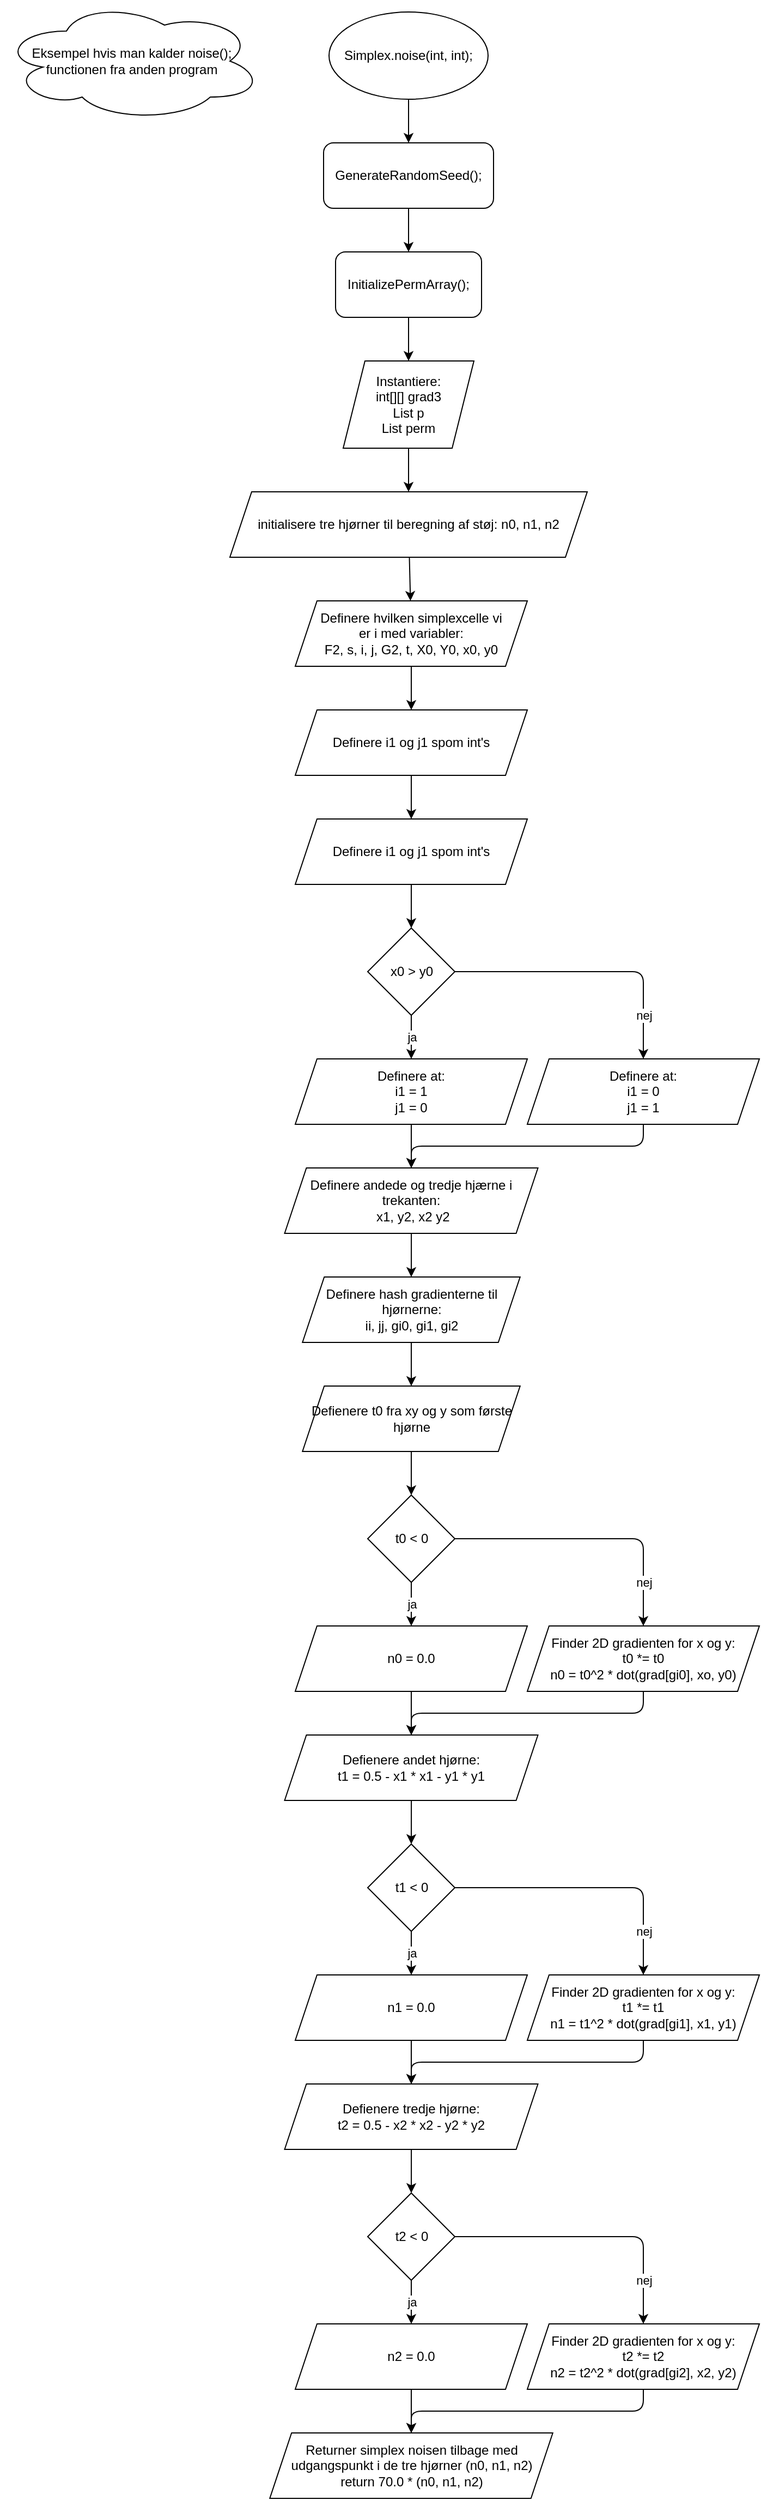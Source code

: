 <mxfile>
    <diagram id="SU7TlElflYCthP7yXgV0" name="Simplex.cs">
        <mxGraphModel dx="1339" dy="794" grid="1" gridSize="10" guides="1" tooltips="1" connect="1" arrows="1" fold="1" page="1" pageScale="1" pageWidth="827" pageHeight="1169" math="0" shadow="0">
            <root>
                <mxCell id="0"/>
                <mxCell id="1" parent="0"/>
                <mxCell id="7" value="" style="edgeStyle=none;html=1;" parent="1" source="3" target="6" edge="1">
                    <mxGeometry relative="1" as="geometry"/>
                </mxCell>
                <mxCell id="3" value="Simplex.noise(int, int);" style="ellipse;whiteSpace=wrap;html=1;" parent="1" vertex="1">
                    <mxGeometry x="341" y="30" width="146" height="80" as="geometry"/>
                </mxCell>
                <mxCell id="4" value="Eksempel hvis man kalder noise(); functionen fra anden program" style="ellipse;shape=cloud;whiteSpace=wrap;html=1;" parent="1" vertex="1">
                    <mxGeometry x="40" y="20" width="240" height="110" as="geometry"/>
                </mxCell>
                <mxCell id="10" value="" style="edgeStyle=none;html=1;" parent="1" source="6" target="9" edge="1">
                    <mxGeometry relative="1" as="geometry"/>
                </mxCell>
                <mxCell id="6" value="GenerateRandomSeed();" style="rounded=1;whiteSpace=wrap;html=1;fontFamily=Helvetica;fontSize=12;fontColor=default;align=center;strokeColor=default;fillColor=default;" parent="1" vertex="1">
                    <mxGeometry x="336" y="150" width="156" height="60" as="geometry"/>
                </mxCell>
                <mxCell id="12" value="" style="edgeStyle=none;html=1;" parent="1" source="9" target="11" edge="1">
                    <mxGeometry relative="1" as="geometry"/>
                </mxCell>
                <mxCell id="9" value="InitializePermArray();" style="rounded=1;whiteSpace=wrap;html=1;" parent="1" vertex="1">
                    <mxGeometry x="347" y="250" width="134" height="60" as="geometry"/>
                </mxCell>
                <mxCell id="14" value="" style="edgeStyle=none;html=1;" parent="1" source="11" target="13" edge="1">
                    <mxGeometry relative="1" as="geometry"/>
                </mxCell>
                <mxCell id="11" value="Instantiere:&lt;br&gt;int[][] grad3&lt;br&gt;List p&lt;br&gt;List perm" style="shape=parallelogram;perimeter=parallelogramPerimeter;whiteSpace=wrap;html=1;fixedSize=1;fontFamily=Helvetica;fontSize=12;fontColor=default;align=center;strokeColor=default;fillColor=default;" parent="1" vertex="1">
                    <mxGeometry x="354" y="350" width="120" height="80" as="geometry"/>
                </mxCell>
                <mxCell id="16" value="" style="edgeStyle=none;html=1;" parent="1" source="13" target="15" edge="1">
                    <mxGeometry relative="1" as="geometry"/>
                </mxCell>
                <mxCell id="13" value="initialisere tre hjørner til beregning af støj: n0, n1, n2" style="shape=parallelogram;perimeter=parallelogramPerimeter;whiteSpace=wrap;html=1;fixedSize=1;fontFamily=Helvetica;fontSize=12;fontColor=default;align=center;strokeColor=default;fillColor=default;" parent="1" vertex="1">
                    <mxGeometry x="250" y="470" width="328" height="60" as="geometry"/>
                </mxCell>
                <mxCell id="19" value="" style="edgeStyle=none;html=1;" parent="1" source="15" target="18" edge="1">
                    <mxGeometry relative="1" as="geometry"/>
                </mxCell>
                <mxCell id="15" value="Definere hvilken simplexcelle vi &lt;br&gt;er i med variabler:&lt;br&gt;F2, s, i, j, G2, t, X0, Y0, x0, y0" style="shape=parallelogram;perimeter=parallelogramPerimeter;whiteSpace=wrap;html=1;fixedSize=1;fontFamily=Helvetica;fontSize=12;fontColor=default;align=center;strokeColor=default;fillColor=default;" parent="1" vertex="1">
                    <mxGeometry x="310" y="570" width="213" height="60" as="geometry"/>
                </mxCell>
                <mxCell id="22" value="" style="edgeStyle=none;html=1;" edge="1" parent="1" source="18" target="21">
                    <mxGeometry relative="1" as="geometry"/>
                </mxCell>
                <mxCell id="18" value="Definere i1 og j1 spom int's" style="shape=parallelogram;perimeter=parallelogramPerimeter;whiteSpace=wrap;html=1;fixedSize=1;fontFamily=Helvetica;fontSize=12;fontColor=default;align=center;strokeColor=default;fillColor=default;" parent="1" vertex="1">
                    <mxGeometry x="310" y="670" width="213" height="60" as="geometry"/>
                </mxCell>
                <mxCell id="24" value="" style="edgeStyle=none;html=1;" edge="1" parent="1" source="21" target="23">
                    <mxGeometry relative="1" as="geometry"/>
                </mxCell>
                <mxCell id="21" value="Definere i1 og j1 spom int's" style="shape=parallelogram;perimeter=parallelogramPerimeter;whiteSpace=wrap;html=1;fixedSize=1;fontFamily=Helvetica;fontSize=12;fontColor=default;align=center;strokeColor=default;fillColor=default;" vertex="1" parent="1">
                    <mxGeometry x="310" y="770" width="213" height="60" as="geometry"/>
                </mxCell>
                <mxCell id="27" value="" style="edgeStyle=none;html=1;" edge="1" parent="1" source="23" target="25">
                    <mxGeometry relative="1" as="geometry"/>
                </mxCell>
                <mxCell id="28" value="ja" style="edgeLabel;html=1;align=center;verticalAlign=middle;resizable=0;points=[];" vertex="1" connectable="0" parent="27">
                    <mxGeometry x="-0.641" y="-2" relative="1" as="geometry">
                        <mxPoint x="2" y="13" as="offset"/>
                    </mxGeometry>
                </mxCell>
                <mxCell id="29" style="edgeStyle=orthogonalEdgeStyle;html=1;exitX=1;exitY=0.5;exitDx=0;exitDy=0;entryX=0.5;entryY=0;entryDx=0;entryDy=0;" edge="1" parent="1" source="23" target="26">
                    <mxGeometry relative="1" as="geometry"/>
                </mxCell>
                <mxCell id="30" value="nej" style="edgeLabel;html=1;align=center;verticalAlign=middle;resizable=0;points=[];" vertex="1" connectable="0" parent="29">
                    <mxGeometry x="0.468" y="-2" relative="1" as="geometry">
                        <mxPoint x="2" y="27" as="offset"/>
                    </mxGeometry>
                </mxCell>
                <mxCell id="23" value="x0 &amp;gt; y0" style="rhombus;whiteSpace=wrap;html=1;" vertex="1" parent="1">
                    <mxGeometry x="376.5" y="870" width="80" height="80" as="geometry"/>
                </mxCell>
                <mxCell id="32" value="" style="edgeStyle=orthogonalEdgeStyle;html=1;" edge="1" parent="1" source="25" target="31">
                    <mxGeometry relative="1" as="geometry"/>
                </mxCell>
                <mxCell id="25" value="Definere at:&lt;br&gt;i1 = 1&lt;br&gt;j1 = 0" style="shape=parallelogram;perimeter=parallelogramPerimeter;whiteSpace=wrap;html=1;fixedSize=1;fontFamily=Helvetica;fontSize=12;fontColor=default;align=center;strokeColor=default;fillColor=default;" vertex="1" parent="1">
                    <mxGeometry x="310" y="990" width="213" height="60" as="geometry"/>
                </mxCell>
                <mxCell id="33" style="edgeStyle=orthogonalEdgeStyle;html=1;exitX=0.5;exitY=1;exitDx=0;exitDy=0;entryX=0.5;entryY=0;entryDx=0;entryDy=0;" edge="1" parent="1" source="26" target="31">
                    <mxGeometry relative="1" as="geometry"/>
                </mxCell>
                <mxCell id="26" value="Definere at:&lt;br&gt;i1 = 0&lt;br&gt;j1 = 1" style="shape=parallelogram;perimeter=parallelogramPerimeter;whiteSpace=wrap;html=1;fixedSize=1;fontFamily=Helvetica;fontSize=12;fontColor=default;align=center;strokeColor=default;fillColor=default;" vertex="1" parent="1">
                    <mxGeometry x="523" y="990" width="213" height="60" as="geometry"/>
                </mxCell>
                <mxCell id="35" value="" style="edgeStyle=orthogonalEdgeStyle;html=1;" edge="1" parent="1" source="31" target="34">
                    <mxGeometry relative="1" as="geometry"/>
                </mxCell>
                <mxCell id="31" value="Definere andede og tredje hjærne i trekanten:&lt;br&gt;&amp;nbsp;x1, y2, x2 y2" style="shape=parallelogram;perimeter=parallelogramPerimeter;whiteSpace=wrap;html=1;fixedSize=1;fontFamily=Helvetica;fontSize=12;fontColor=default;align=center;strokeColor=default;fillColor=default;" vertex="1" parent="1">
                    <mxGeometry x="300.25" y="1090" width="232.5" height="60" as="geometry"/>
                </mxCell>
                <mxCell id="37" value="" style="edgeStyle=orthogonalEdgeStyle;html=1;" edge="1" parent="1" source="34" target="36">
                    <mxGeometry relative="1" as="geometry"/>
                </mxCell>
                <mxCell id="34" value="Definere hash gradienterne til hjørnerne:&lt;br&gt;ii, jj, gi0, gi1, gi2" style="shape=parallelogram;perimeter=parallelogramPerimeter;whiteSpace=wrap;html=1;fixedSize=1;fontFamily=Helvetica;fontSize=12;fontColor=default;align=center;strokeColor=default;fillColor=default;" vertex="1" parent="1">
                    <mxGeometry x="316.63" y="1190" width="199.75" height="60" as="geometry"/>
                </mxCell>
                <mxCell id="50" value="" style="edgeStyle=orthogonalEdgeStyle;html=1;" edge="1" parent="1" source="36" target="44">
                    <mxGeometry relative="1" as="geometry"/>
                </mxCell>
                <mxCell id="36" value="Defienere t0 fra xy og y som første hjørne" style="shape=parallelogram;perimeter=parallelogramPerimeter;whiteSpace=wrap;html=1;fixedSize=1;fontFamily=Helvetica;fontSize=12;fontColor=default;align=center;strokeColor=default;fillColor=default;" vertex="1" parent="1">
                    <mxGeometry x="316.63" y="1290" width="199.75" height="60" as="geometry"/>
                </mxCell>
                <mxCell id="40" value="" style="edgeStyle=none;html=1;" edge="1" parent="1" source="44" target="46">
                    <mxGeometry relative="1" as="geometry"/>
                </mxCell>
                <mxCell id="41" value="ja" style="edgeLabel;html=1;align=center;verticalAlign=middle;resizable=0;points=[];" vertex="1" connectable="0" parent="40">
                    <mxGeometry x="-0.641" y="-2" relative="1" as="geometry">
                        <mxPoint x="2" y="13" as="offset"/>
                    </mxGeometry>
                </mxCell>
                <mxCell id="42" style="edgeStyle=orthogonalEdgeStyle;html=1;exitX=1;exitY=0.5;exitDx=0;exitDy=0;entryX=0.5;entryY=0;entryDx=0;entryDy=0;" edge="1" parent="1" source="44" target="48">
                    <mxGeometry relative="1" as="geometry"/>
                </mxCell>
                <mxCell id="43" value="nej" style="edgeLabel;html=1;align=center;verticalAlign=middle;resizable=0;points=[];" vertex="1" connectable="0" parent="42">
                    <mxGeometry x="0.468" y="-2" relative="1" as="geometry">
                        <mxPoint x="2" y="27" as="offset"/>
                    </mxGeometry>
                </mxCell>
                <mxCell id="44" value="t0 &amp;lt; 0" style="rhombus;whiteSpace=wrap;html=1;" vertex="1" parent="1">
                    <mxGeometry x="376.5" y="1390" width="80" height="80" as="geometry"/>
                </mxCell>
                <mxCell id="45" value="" style="edgeStyle=orthogonalEdgeStyle;html=1;" edge="1" parent="1" source="46" target="49">
                    <mxGeometry relative="1" as="geometry"/>
                </mxCell>
                <mxCell id="46" value="n0 = 0.0" style="shape=parallelogram;perimeter=parallelogramPerimeter;whiteSpace=wrap;html=1;fixedSize=1;fontFamily=Helvetica;fontSize=12;fontColor=default;align=center;strokeColor=default;fillColor=default;" vertex="1" parent="1">
                    <mxGeometry x="310" y="1510" width="213" height="60" as="geometry"/>
                </mxCell>
                <mxCell id="47" style="edgeStyle=orthogonalEdgeStyle;html=1;exitX=0.5;exitY=1;exitDx=0;exitDy=0;entryX=0.5;entryY=0;entryDx=0;entryDy=0;" edge="1" parent="1" source="48" target="49">
                    <mxGeometry relative="1" as="geometry"/>
                </mxCell>
                <mxCell id="48" value="Finder 2D gradienten for x og y:&lt;br&gt;t0 *= t0&lt;br&gt;n0 = t0^2 * dot(grad[gi0], xo, y0)" style="shape=parallelogram;perimeter=parallelogramPerimeter;whiteSpace=wrap;html=1;fixedSize=1;fontFamily=Helvetica;fontSize=12;fontColor=default;align=center;strokeColor=default;fillColor=default;" vertex="1" parent="1">
                    <mxGeometry x="523" y="1510" width="213" height="60" as="geometry"/>
                </mxCell>
                <mxCell id="61" value="" style="edgeStyle=orthogonalEdgeStyle;html=1;" edge="1" parent="1" source="49" target="55">
                    <mxGeometry relative="1" as="geometry"/>
                </mxCell>
                <mxCell id="49" value="Defienere andet hjørne:&lt;br&gt;t1 = 0.5 - x1 * x1 - y1 * y1" style="shape=parallelogram;perimeter=parallelogramPerimeter;whiteSpace=wrap;html=1;fixedSize=1;fontFamily=Helvetica;fontSize=12;fontColor=default;align=center;strokeColor=default;fillColor=default;" vertex="1" parent="1">
                    <mxGeometry x="300.25" y="1610" width="232.5" height="60" as="geometry"/>
                </mxCell>
                <mxCell id="51" value="" style="edgeStyle=none;html=1;" edge="1" parent="1" source="55" target="57">
                    <mxGeometry relative="1" as="geometry"/>
                </mxCell>
                <mxCell id="52" value="ja" style="edgeLabel;html=1;align=center;verticalAlign=middle;resizable=0;points=[];" vertex="1" connectable="0" parent="51">
                    <mxGeometry x="-0.641" y="-2" relative="1" as="geometry">
                        <mxPoint x="2" y="13" as="offset"/>
                    </mxGeometry>
                </mxCell>
                <mxCell id="53" style="edgeStyle=orthogonalEdgeStyle;html=1;exitX=1;exitY=0.5;exitDx=0;exitDy=0;entryX=0.5;entryY=0;entryDx=0;entryDy=0;" edge="1" parent="1" source="55" target="59">
                    <mxGeometry relative="1" as="geometry"/>
                </mxCell>
                <mxCell id="54" value="nej" style="edgeLabel;html=1;align=center;verticalAlign=middle;resizable=0;points=[];" vertex="1" connectable="0" parent="53">
                    <mxGeometry x="0.468" y="-2" relative="1" as="geometry">
                        <mxPoint x="2" y="27" as="offset"/>
                    </mxGeometry>
                </mxCell>
                <mxCell id="55" value="t1 &amp;lt; 0" style="rhombus;whiteSpace=wrap;html=1;" vertex="1" parent="1">
                    <mxGeometry x="376.5" y="1710" width="80" height="80" as="geometry"/>
                </mxCell>
                <mxCell id="56" value="" style="edgeStyle=orthogonalEdgeStyle;html=1;" edge="1" parent="1" source="57" target="60">
                    <mxGeometry relative="1" as="geometry"/>
                </mxCell>
                <mxCell id="57" value="n1 = 0.0" style="shape=parallelogram;perimeter=parallelogramPerimeter;whiteSpace=wrap;html=1;fixedSize=1;fontFamily=Helvetica;fontSize=12;fontColor=default;align=center;strokeColor=default;fillColor=default;" vertex="1" parent="1">
                    <mxGeometry x="310" y="1830" width="213" height="60" as="geometry"/>
                </mxCell>
                <mxCell id="58" style="edgeStyle=orthogonalEdgeStyle;html=1;exitX=0.5;exitY=1;exitDx=0;exitDy=0;entryX=0.5;entryY=0;entryDx=0;entryDy=0;" edge="1" parent="1" source="59" target="60">
                    <mxGeometry relative="1" as="geometry"/>
                </mxCell>
                <mxCell id="59" value="Finder 2D gradienten for x og y:&lt;br&gt;t1 *= t1&lt;br&gt;n1 = t1^2 * dot(grad[gi1], x1, y1)" style="shape=parallelogram;perimeter=parallelogramPerimeter;whiteSpace=wrap;html=1;fixedSize=1;fontFamily=Helvetica;fontSize=12;fontColor=default;align=center;strokeColor=default;fillColor=default;" vertex="1" parent="1">
                    <mxGeometry x="523" y="1830" width="213" height="60" as="geometry"/>
                </mxCell>
                <mxCell id="82" value="" style="edgeStyle=orthogonalEdgeStyle;html=1;" edge="1" parent="1" source="60" target="76">
                    <mxGeometry relative="1" as="geometry"/>
                </mxCell>
                <mxCell id="60" value="Defienere tredje hjørne:&lt;br&gt;t2 = 0.5 - x2 * x2 - y2 * y2" style="shape=parallelogram;perimeter=parallelogramPerimeter;whiteSpace=wrap;html=1;fixedSize=1;fontFamily=Helvetica;fontSize=12;fontColor=default;align=center;strokeColor=default;fillColor=default;" vertex="1" parent="1">
                    <mxGeometry x="300.25" y="1930" width="232.5" height="60" as="geometry"/>
                </mxCell>
                <mxCell id="72" value="" style="edgeStyle=none;html=1;" edge="1" parent="1" source="76" target="78">
                    <mxGeometry relative="1" as="geometry"/>
                </mxCell>
                <mxCell id="73" value="ja" style="edgeLabel;html=1;align=center;verticalAlign=middle;resizable=0;points=[];" vertex="1" connectable="0" parent="72">
                    <mxGeometry x="-0.641" y="-2" relative="1" as="geometry">
                        <mxPoint x="2" y="13" as="offset"/>
                    </mxGeometry>
                </mxCell>
                <mxCell id="74" style="edgeStyle=orthogonalEdgeStyle;html=1;exitX=1;exitY=0.5;exitDx=0;exitDy=0;entryX=0.5;entryY=0;entryDx=0;entryDy=0;" edge="1" parent="1" source="76" target="80">
                    <mxGeometry relative="1" as="geometry"/>
                </mxCell>
                <mxCell id="75" value="nej" style="edgeLabel;html=1;align=center;verticalAlign=middle;resizable=0;points=[];" vertex="1" connectable="0" parent="74">
                    <mxGeometry x="0.468" y="-2" relative="1" as="geometry">
                        <mxPoint x="2" y="27" as="offset"/>
                    </mxGeometry>
                </mxCell>
                <mxCell id="76" value="t2 &amp;lt; 0" style="rhombus;whiteSpace=wrap;html=1;" vertex="1" parent="1">
                    <mxGeometry x="376.5" y="2030" width="80" height="80" as="geometry"/>
                </mxCell>
                <mxCell id="77" value="" style="edgeStyle=orthogonalEdgeStyle;html=1;" edge="1" parent="1" source="78" target="81">
                    <mxGeometry relative="1" as="geometry"/>
                </mxCell>
                <mxCell id="78" value="n2 = 0.0" style="shape=parallelogram;perimeter=parallelogramPerimeter;whiteSpace=wrap;html=1;fixedSize=1;fontFamily=Helvetica;fontSize=12;fontColor=default;align=center;strokeColor=default;fillColor=default;" vertex="1" parent="1">
                    <mxGeometry x="310" y="2150" width="213" height="60" as="geometry"/>
                </mxCell>
                <mxCell id="79" style="edgeStyle=orthogonalEdgeStyle;html=1;exitX=0.5;exitY=1;exitDx=0;exitDy=0;entryX=0.5;entryY=0;entryDx=0;entryDy=0;" edge="1" parent="1" source="80" target="81">
                    <mxGeometry relative="1" as="geometry"/>
                </mxCell>
                <mxCell id="80" value="Finder 2D gradienten for x og y:&lt;br&gt;t2 *= t2&lt;br&gt;n2 = t2^2 * dot(grad[gi2], x2, y2)" style="shape=parallelogram;perimeter=parallelogramPerimeter;whiteSpace=wrap;html=1;fixedSize=1;fontFamily=Helvetica;fontSize=12;fontColor=default;align=center;strokeColor=default;fillColor=default;" vertex="1" parent="1">
                    <mxGeometry x="523" y="2150" width="213" height="60" as="geometry"/>
                </mxCell>
                <mxCell id="81" value="Returner simplex noisen tilbage med udgangspunkt i de tre hjørner (n0, n1, n2)&lt;br&gt;return 70.0 * (n0, n1, n2)" style="shape=parallelogram;perimeter=parallelogramPerimeter;whiteSpace=wrap;html=1;fixedSize=1;fontFamily=Helvetica;fontSize=12;fontColor=default;align=center;strokeColor=default;fillColor=default;" vertex="1" parent="1">
                    <mxGeometry x="286.63" y="2250" width="259.75" height="60" as="geometry"/>
                </mxCell>
            </root>
        </mxGraphModel>
    </diagram>
</mxfile>